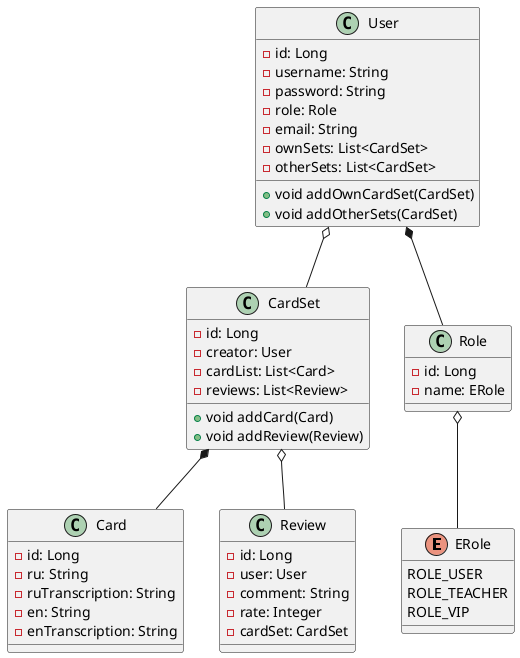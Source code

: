 @startuml
'https://plantuml.com/class-diagram

enum ERole{
    ROLE_USER
    ROLE_TEACHER
    ROLE_VIP
}

class Card{
    -id: Long
    -ru: String
    -ruTranscription: String
    -en: String
    -enTranscription: String

}

class CardSet{
    -id: Long
    -creator: User
    -cardList: List<Card>
    -reviews: List<Review>
    +void addCard(Card)
    +void addReview(Review)
}

class Review{
    -id: Long
    -user: User
    -comment: String
    -rate: Integer
    -cardSet: CardSet
}

class User{
    -id: Long
    -username: String
    -password: String
    -role: Role
    -email: String
    -ownSets: List<CardSet>
    -otherSets: List<CardSet>
    +void addOwnCardSet(CardSet)
    +void addOtherSets(CardSet)
}

class Role{
    -id: Long
    -name: ERole
}

Role o-- ERole
CardSet *-- Card
User *-- Role
User o-- CardSet
CardSet o-- Review







@enduml